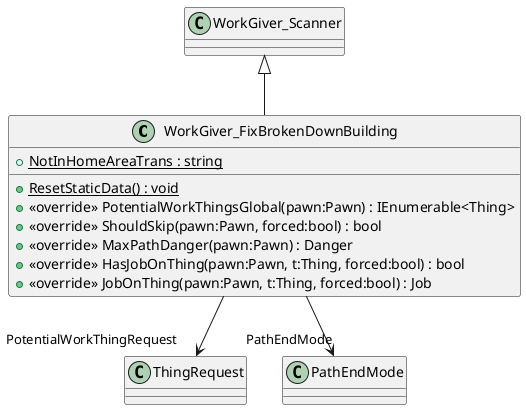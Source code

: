 @startuml
class WorkGiver_FixBrokenDownBuilding {
    + {static} NotInHomeAreaTrans : string
    + {static} ResetStaticData() : void
    + <<override>> PotentialWorkThingsGlobal(pawn:Pawn) : IEnumerable<Thing>
    + <<override>> ShouldSkip(pawn:Pawn, forced:bool) : bool
    + <<override>> MaxPathDanger(pawn:Pawn) : Danger
    + <<override>> HasJobOnThing(pawn:Pawn, t:Thing, forced:bool) : bool
    + <<override>> JobOnThing(pawn:Pawn, t:Thing, forced:bool) : Job
}
WorkGiver_Scanner <|-- WorkGiver_FixBrokenDownBuilding
WorkGiver_FixBrokenDownBuilding --> "PotentialWorkThingRequest" ThingRequest
WorkGiver_FixBrokenDownBuilding --> "PathEndMode" PathEndMode
@enduml
